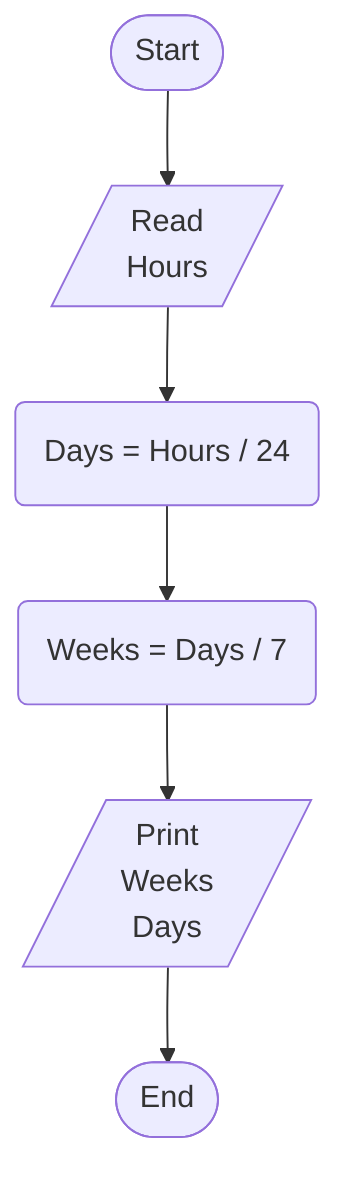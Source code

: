 %% Write a program to read a number of hours and calculates the number of weeks, and days included in that number
%% Steps
%% Step 1: Ask the user to enter Hours
%% Step 2: Days = Hours / 24
%% Step 3: Weeks = Days / 7
%% Step 4: Print Weeks
%% Step 5: Print Days

flowchart TD
    Start([Start])
    ReadHours[/Read\nHours/]
    Days(Days = Hours / 24)
    Weeks(Weeks = Days / 7)
    PrintWeeksAndDays[/Print\nWeeks\nDays/]
    End([End])
    Start --> ReadHours --> Days --> Weeks --> PrintWeeksAndDays --> End
